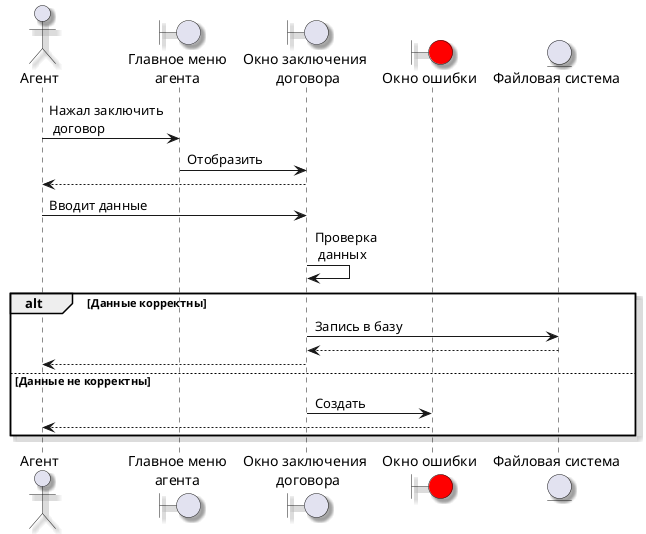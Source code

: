 @startuml
skinparam Shadowing true
actor "Агент" as agent
boundary "Главное меню\nагента" as mainMenuAg
boundary "Окно заключения\n  договора" as contractWindow 
boundary "Окно ошибки" as errorWindow #Red

entity "Файловая система" as fs

agent -> mainMenuAg:Нажал заключить\n договор
mainMenuAg -> contractWindow:Отобразить
contractWindow --> agent
agent -> contractWindow : Вводит данные
contractWindow -> contractWindow : Проверка\n данных

alt Данные корректны
    contractWindow -> fs : Запись в базу
    fs --> contractWindow
    contractWindow --> agent
else Данные не корректны
    contractWindow -> errorWindow : Создать
    errorWindow --> agent
end

@enduml